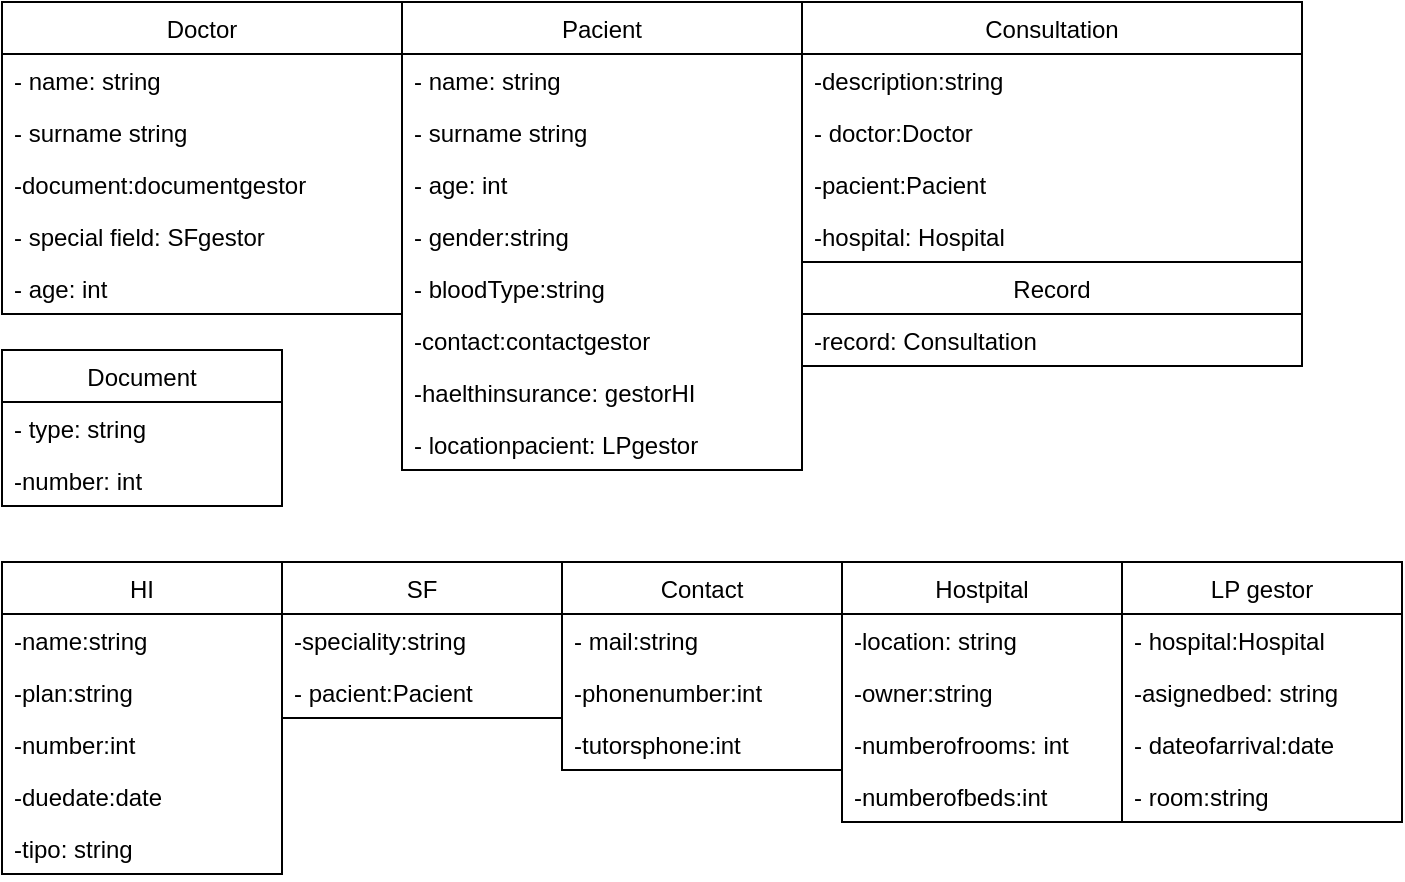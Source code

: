 <mxfile version="13.9.9" type="device"><diagram id="skzHu8GDg_mI3iwKxXjR" name="Página-1"><mxGraphModel dx="862" dy="550" grid="1" gridSize="10" guides="1" tooltips="1" connect="1" arrows="1" fold="1" page="1" pageScale="1" pageWidth="827" pageHeight="1169" math="0" shadow="0"><root><mxCell id="0"/><mxCell id="1" parent="0"/><mxCell id="DfepJ4PBmL6Z9zcMU9-P-34" value="Pacient" style="swimlane;fontStyle=0;childLayout=stackLayout;horizontal=1;startSize=26;fillColor=none;horizontalStack=0;resizeParent=1;resizeParentMax=0;resizeLast=0;collapsible=1;marginBottom=0;" vertex="1" parent="1"><mxGeometry x="270" y="156" width="200" height="234" as="geometry"/></mxCell><mxCell id="DfepJ4PBmL6Z9zcMU9-P-35" value="- name: string" style="text;strokeColor=none;fillColor=none;align=left;verticalAlign=top;spacingLeft=4;spacingRight=4;overflow=hidden;rotatable=0;points=[[0,0.5],[1,0.5]];portConstraint=eastwest;" vertex="1" parent="DfepJ4PBmL6Z9zcMU9-P-34"><mxGeometry y="26" width="200" height="26" as="geometry"/></mxCell><mxCell id="DfepJ4PBmL6Z9zcMU9-P-36" value="- surname string" style="text;strokeColor=none;fillColor=none;align=left;verticalAlign=top;spacingLeft=4;spacingRight=4;overflow=hidden;rotatable=0;points=[[0,0.5],[1,0.5]];portConstraint=eastwest;" vertex="1" parent="DfepJ4PBmL6Z9zcMU9-P-34"><mxGeometry y="52" width="200" height="26" as="geometry"/></mxCell><mxCell id="DfepJ4PBmL6Z9zcMU9-P-37" value="- age: int" style="text;strokeColor=none;fillColor=none;align=left;verticalAlign=top;spacingLeft=4;spacingRight=4;overflow=hidden;rotatable=0;points=[[0,0.5],[1,0.5]];portConstraint=eastwest;" vertex="1" parent="DfepJ4PBmL6Z9zcMU9-P-34"><mxGeometry y="78" width="200" height="26" as="geometry"/></mxCell><mxCell id="DfepJ4PBmL6Z9zcMU9-P-40" value="- gender:string" style="text;strokeColor=none;fillColor=none;align=left;verticalAlign=top;spacingLeft=4;spacingRight=4;overflow=hidden;rotatable=0;points=[[0,0.5],[1,0.5]];portConstraint=eastwest;" vertex="1" parent="DfepJ4PBmL6Z9zcMU9-P-34"><mxGeometry y="104" width="200" height="26" as="geometry"/></mxCell><mxCell id="DfepJ4PBmL6Z9zcMU9-P-39" value="- bloodType:string " style="text;strokeColor=none;fillColor=none;align=left;verticalAlign=top;spacingLeft=4;spacingRight=4;overflow=hidden;rotatable=0;points=[[0,0.5],[1,0.5]];portConstraint=eastwest;" vertex="1" parent="DfepJ4PBmL6Z9zcMU9-P-34"><mxGeometry y="130" width="200" height="26" as="geometry"/></mxCell><mxCell id="DfepJ4PBmL6Z9zcMU9-P-41" value="-contact:contactgestor" style="text;strokeColor=none;fillColor=none;align=left;verticalAlign=top;spacingLeft=4;spacingRight=4;overflow=hidden;rotatable=0;points=[[0,0.5],[1,0.5]];portConstraint=eastwest;" vertex="1" parent="DfepJ4PBmL6Z9zcMU9-P-34"><mxGeometry y="156" width="200" height="26" as="geometry"/></mxCell><mxCell id="DfepJ4PBmL6Z9zcMU9-P-44" value="-haelthinsurance: gestorHI" style="text;strokeColor=none;fillColor=none;align=left;verticalAlign=top;spacingLeft=4;spacingRight=4;overflow=hidden;rotatable=0;points=[[0,0.5],[1,0.5]];portConstraint=eastwest;" vertex="1" parent="DfepJ4PBmL6Z9zcMU9-P-34"><mxGeometry y="182" width="200" height="26" as="geometry"/></mxCell><mxCell id="DfepJ4PBmL6Z9zcMU9-P-77" value="- locationpacient: LPgestor" style="text;strokeColor=none;fillColor=none;align=left;verticalAlign=top;spacingLeft=4;spacingRight=4;overflow=hidden;rotatable=0;points=[[0,0.5],[1,0.5]];portConstraint=eastwest;" vertex="1" parent="DfepJ4PBmL6Z9zcMU9-P-34"><mxGeometry y="208" width="200" height="26" as="geometry"/></mxCell><mxCell id="DfepJ4PBmL6Z9zcMU9-P-45" value="Doctor" style="swimlane;fontStyle=0;childLayout=stackLayout;horizontal=1;startSize=26;fillColor=none;horizontalStack=0;resizeParent=1;resizeParentMax=0;resizeLast=0;collapsible=1;marginBottom=0;" vertex="1" parent="1"><mxGeometry x="70" y="156" width="200" height="156" as="geometry"/></mxCell><mxCell id="DfepJ4PBmL6Z9zcMU9-P-49" value="- name: string" style="text;strokeColor=none;fillColor=none;align=left;verticalAlign=top;spacingLeft=4;spacingRight=4;overflow=hidden;rotatable=0;points=[[0,0.5],[1,0.5]];portConstraint=eastwest;" vertex="1" parent="DfepJ4PBmL6Z9zcMU9-P-45"><mxGeometry y="26" width="200" height="26" as="geometry"/></mxCell><mxCell id="DfepJ4PBmL6Z9zcMU9-P-50" value="- surname string" style="text;strokeColor=none;fillColor=none;align=left;verticalAlign=top;spacingLeft=4;spacingRight=4;overflow=hidden;rotatable=0;points=[[0,0.5],[1,0.5]];portConstraint=eastwest;" vertex="1" parent="DfepJ4PBmL6Z9zcMU9-P-45"><mxGeometry y="52" width="200" height="26" as="geometry"/></mxCell><mxCell id="DfepJ4PBmL6Z9zcMU9-P-38" value="-document:documentgestor&#10;" style="text;strokeColor=none;fillColor=none;align=left;verticalAlign=top;spacingLeft=4;spacingRight=4;overflow=hidden;rotatable=0;points=[[0,0.5],[1,0.5]];portConstraint=eastwest;" vertex="1" parent="DfepJ4PBmL6Z9zcMU9-P-45"><mxGeometry y="78" width="200" height="26" as="geometry"/></mxCell><mxCell id="DfepJ4PBmL6Z9zcMU9-P-72" value="- special field: SFgestor" style="text;strokeColor=none;fillColor=none;align=left;verticalAlign=top;spacingLeft=4;spacingRight=4;overflow=hidden;rotatable=0;points=[[0,0.5],[1,0.5]];portConstraint=eastwest;" vertex="1" parent="DfepJ4PBmL6Z9zcMU9-P-45"><mxGeometry y="104" width="200" height="26" as="geometry"/></mxCell><mxCell id="DfepJ4PBmL6Z9zcMU9-P-51" value="- age: int" style="text;strokeColor=none;fillColor=none;align=left;verticalAlign=top;spacingLeft=4;spacingRight=4;overflow=hidden;rotatable=0;points=[[0,0.5],[1,0.5]];portConstraint=eastwest;" vertex="1" parent="DfepJ4PBmL6Z9zcMU9-P-45"><mxGeometry y="130" width="200" height="26" as="geometry"/></mxCell><mxCell id="DfepJ4PBmL6Z9zcMU9-P-52" value="Record" style="swimlane;fontStyle=0;childLayout=stackLayout;horizontal=1;startSize=26;fillColor=none;horizontalStack=0;resizeParent=1;resizeParentMax=0;resizeLast=0;collapsible=1;marginBottom=0;" vertex="1" parent="1"><mxGeometry x="470" y="286" width="250" height="52" as="geometry"/></mxCell><mxCell id="DfepJ4PBmL6Z9zcMU9-P-43" value="-record: Consultation" style="text;strokeColor=none;fillColor=none;align=left;verticalAlign=top;spacingLeft=4;spacingRight=4;overflow=hidden;rotatable=0;points=[[0,0.5],[1,0.5]];portConstraint=eastwest;" vertex="1" parent="DfepJ4PBmL6Z9zcMU9-P-52"><mxGeometry y="26" width="250" height="26" as="geometry"/></mxCell><mxCell id="DfepJ4PBmL6Z9zcMU9-P-56" value="Consultation" style="swimlane;fontStyle=0;childLayout=stackLayout;horizontal=1;startSize=26;fillColor=none;horizontalStack=0;resizeParent=1;resizeParentMax=0;resizeLast=0;collapsible=1;marginBottom=0;" vertex="1" parent="1"><mxGeometry x="470" y="156" width="250" height="130" as="geometry"/></mxCell><mxCell id="DfepJ4PBmL6Z9zcMU9-P-42" value="-description:string" style="text;strokeColor=none;fillColor=none;align=left;verticalAlign=top;spacingLeft=4;spacingRight=4;overflow=hidden;rotatable=0;points=[[0,0.5],[1,0.5]];portConstraint=eastwest;" vertex="1" parent="DfepJ4PBmL6Z9zcMU9-P-56"><mxGeometry y="26" width="250" height="26" as="geometry"/></mxCell><mxCell id="DfepJ4PBmL6Z9zcMU9-P-95" value="- doctor:Doctor" style="text;strokeColor=none;fillColor=none;align=left;verticalAlign=top;spacingLeft=4;spacingRight=4;overflow=hidden;rotatable=0;points=[[0,0.5],[1,0.5]];portConstraint=eastwest;" vertex="1" parent="DfepJ4PBmL6Z9zcMU9-P-56"><mxGeometry y="52" width="250" height="26" as="geometry"/></mxCell><mxCell id="DfepJ4PBmL6Z9zcMU9-P-97" value="-pacient:Pacient&#10;" style="text;strokeColor=none;fillColor=none;align=left;verticalAlign=top;spacingLeft=4;spacingRight=4;overflow=hidden;rotatable=0;points=[[0,0.5],[1,0.5]];portConstraint=eastwest;" vertex="1" parent="DfepJ4PBmL6Z9zcMU9-P-56"><mxGeometry y="78" width="250" height="26" as="geometry"/></mxCell><mxCell id="DfepJ4PBmL6Z9zcMU9-P-96" value="-hospital: Hospital" style="text;strokeColor=none;fillColor=none;align=left;verticalAlign=top;spacingLeft=4;spacingRight=4;overflow=hidden;rotatable=0;points=[[0,0.5],[1,0.5]];portConstraint=eastwest;" vertex="1" parent="DfepJ4PBmL6Z9zcMU9-P-56"><mxGeometry y="104" width="250" height="26" as="geometry"/></mxCell><mxCell id="DfepJ4PBmL6Z9zcMU9-P-60" value="Contact" style="swimlane;fontStyle=0;childLayout=stackLayout;horizontal=1;startSize=26;fillColor=none;horizontalStack=0;resizeParent=1;resizeParentMax=0;resizeLast=0;collapsible=1;marginBottom=0;" vertex="1" parent="1"><mxGeometry x="350" y="436" width="140" height="104" as="geometry"/></mxCell><mxCell id="DfepJ4PBmL6Z9zcMU9-P-61" value="- mail:string" style="text;strokeColor=none;fillColor=none;align=left;verticalAlign=top;spacingLeft=4;spacingRight=4;overflow=hidden;rotatable=0;points=[[0,0.5],[1,0.5]];portConstraint=eastwest;" vertex="1" parent="DfepJ4PBmL6Z9zcMU9-P-60"><mxGeometry y="26" width="140" height="26" as="geometry"/></mxCell><mxCell id="DfepJ4PBmL6Z9zcMU9-P-62" value="-phonenumber:int" style="text;strokeColor=none;fillColor=none;align=left;verticalAlign=top;spacingLeft=4;spacingRight=4;overflow=hidden;rotatable=0;points=[[0,0.5],[1,0.5]];portConstraint=eastwest;" vertex="1" parent="DfepJ4PBmL6Z9zcMU9-P-60"><mxGeometry y="52" width="140" height="26" as="geometry"/></mxCell><mxCell id="DfepJ4PBmL6Z9zcMU9-P-63" value="-tutorsphone:int" style="text;strokeColor=none;fillColor=none;align=left;verticalAlign=top;spacingLeft=4;spacingRight=4;overflow=hidden;rotatable=0;points=[[0,0.5],[1,0.5]];portConstraint=eastwest;" vertex="1" parent="DfepJ4PBmL6Z9zcMU9-P-60"><mxGeometry y="78" width="140" height="26" as="geometry"/></mxCell><mxCell id="DfepJ4PBmL6Z9zcMU9-P-64" value="HI" style="swimlane;fontStyle=0;childLayout=stackLayout;horizontal=1;startSize=26;fillColor=none;horizontalStack=0;resizeParent=1;resizeParentMax=0;resizeLast=0;collapsible=1;marginBottom=0;" vertex="1" parent="1"><mxGeometry x="70" y="436" width="140" height="156" as="geometry"/></mxCell><mxCell id="DfepJ4PBmL6Z9zcMU9-P-65" value="-name:string" style="text;strokeColor=none;fillColor=none;align=left;verticalAlign=top;spacingLeft=4;spacingRight=4;overflow=hidden;rotatable=0;points=[[0,0.5],[1,0.5]];portConstraint=eastwest;" vertex="1" parent="DfepJ4PBmL6Z9zcMU9-P-64"><mxGeometry y="26" width="140" height="26" as="geometry"/></mxCell><mxCell id="DfepJ4PBmL6Z9zcMU9-P-66" value="-plan:string" style="text;strokeColor=none;fillColor=none;align=left;verticalAlign=top;spacingLeft=4;spacingRight=4;overflow=hidden;rotatable=0;points=[[0,0.5],[1,0.5]];portConstraint=eastwest;" vertex="1" parent="DfepJ4PBmL6Z9zcMU9-P-64"><mxGeometry y="52" width="140" height="26" as="geometry"/></mxCell><mxCell id="DfepJ4PBmL6Z9zcMU9-P-67" value="-number:int" style="text;strokeColor=none;fillColor=none;align=left;verticalAlign=top;spacingLeft=4;spacingRight=4;overflow=hidden;rotatable=0;points=[[0,0.5],[1,0.5]];portConstraint=eastwest;" vertex="1" parent="DfepJ4PBmL6Z9zcMU9-P-64"><mxGeometry y="78" width="140" height="26" as="geometry"/></mxCell><mxCell id="DfepJ4PBmL6Z9zcMU9-P-89" value="-duedate:date" style="text;strokeColor=none;fillColor=none;align=left;verticalAlign=top;spacingLeft=4;spacingRight=4;overflow=hidden;rotatable=0;points=[[0,0.5],[1,0.5]];portConstraint=eastwest;" vertex="1" parent="DfepJ4PBmL6Z9zcMU9-P-64"><mxGeometry y="104" width="140" height="26" as="geometry"/></mxCell><mxCell id="DfepJ4PBmL6Z9zcMU9-P-90" value="-tipo: string" style="text;strokeColor=none;fillColor=none;align=left;verticalAlign=top;spacingLeft=4;spacingRight=4;overflow=hidden;rotatable=0;points=[[0,0.5],[1,0.5]];portConstraint=eastwest;" vertex="1" parent="DfepJ4PBmL6Z9zcMU9-P-64"><mxGeometry y="130" width="140" height="26" as="geometry"/></mxCell><mxCell id="DfepJ4PBmL6Z9zcMU9-P-73" value="SF" style="swimlane;fontStyle=0;childLayout=stackLayout;horizontal=1;startSize=26;fillColor=none;horizontalStack=0;resizeParent=1;resizeParentMax=0;resizeLast=0;collapsible=1;marginBottom=0;" vertex="1" parent="1"><mxGeometry x="210" y="436" width="140" height="78" as="geometry"/></mxCell><mxCell id="DfepJ4PBmL6Z9zcMU9-P-74" value="-speciality:string" style="text;strokeColor=none;fillColor=none;align=left;verticalAlign=top;spacingLeft=4;spacingRight=4;overflow=hidden;rotatable=0;points=[[0,0.5],[1,0.5]];portConstraint=eastwest;" vertex="1" parent="DfepJ4PBmL6Z9zcMU9-P-73"><mxGeometry y="26" width="140" height="26" as="geometry"/></mxCell><mxCell id="DfepJ4PBmL6Z9zcMU9-P-75" value="- pacient:Pacient" style="text;strokeColor=none;fillColor=none;align=left;verticalAlign=top;spacingLeft=4;spacingRight=4;overflow=hidden;rotatable=0;points=[[0,0.5],[1,0.5]];portConstraint=eastwest;" vertex="1" parent="DfepJ4PBmL6Z9zcMU9-P-73"><mxGeometry y="52" width="140" height="26" as="geometry"/></mxCell><mxCell id="DfepJ4PBmL6Z9zcMU9-P-78" value="Hostpital" style="swimlane;fontStyle=0;childLayout=stackLayout;horizontal=1;startSize=26;fillColor=none;horizontalStack=0;resizeParent=1;resizeParentMax=0;resizeLast=0;collapsible=1;marginBottom=0;" vertex="1" parent="1"><mxGeometry x="490" y="436" width="140" height="130" as="geometry"/></mxCell><mxCell id="DfepJ4PBmL6Z9zcMU9-P-79" value="-location: string" style="text;strokeColor=none;fillColor=none;align=left;verticalAlign=top;spacingLeft=4;spacingRight=4;overflow=hidden;rotatable=0;points=[[0,0.5],[1,0.5]];portConstraint=eastwest;" vertex="1" parent="DfepJ4PBmL6Z9zcMU9-P-78"><mxGeometry y="26" width="140" height="26" as="geometry"/></mxCell><mxCell id="DfepJ4PBmL6Z9zcMU9-P-80" value="-owner:string " style="text;strokeColor=none;fillColor=none;align=left;verticalAlign=top;spacingLeft=4;spacingRight=4;overflow=hidden;rotatable=0;points=[[0,0.5],[1,0.5]];portConstraint=eastwest;" vertex="1" parent="DfepJ4PBmL6Z9zcMU9-P-78"><mxGeometry y="52" width="140" height="26" as="geometry"/></mxCell><mxCell id="DfepJ4PBmL6Z9zcMU9-P-82" value="-numberofrooms: int" style="text;strokeColor=none;fillColor=none;align=left;verticalAlign=top;spacingLeft=4;spacingRight=4;overflow=hidden;rotatable=0;points=[[0,0.5],[1,0.5]];portConstraint=eastwest;" vertex="1" parent="DfepJ4PBmL6Z9zcMU9-P-78"><mxGeometry y="78" width="140" height="26" as="geometry"/></mxCell><mxCell id="DfepJ4PBmL6Z9zcMU9-P-81" value="-numberofbeds:int" style="text;strokeColor=none;fillColor=none;align=left;verticalAlign=top;spacingLeft=4;spacingRight=4;overflow=hidden;rotatable=0;points=[[0,0.5],[1,0.5]];portConstraint=eastwest;" vertex="1" parent="DfepJ4PBmL6Z9zcMU9-P-78"><mxGeometry y="104" width="140" height="26" as="geometry"/></mxCell><mxCell id="DfepJ4PBmL6Z9zcMU9-P-84" value="LP gestor" style="swimlane;fontStyle=0;childLayout=stackLayout;horizontal=1;startSize=26;fillColor=none;horizontalStack=0;resizeParent=1;resizeParentMax=0;resizeLast=0;collapsible=1;marginBottom=0;" vertex="1" parent="1"><mxGeometry x="630" y="436" width="140" height="130" as="geometry"/></mxCell><mxCell id="DfepJ4PBmL6Z9zcMU9-P-85" value="- hospital:Hospital" style="text;strokeColor=none;fillColor=none;align=left;verticalAlign=top;spacingLeft=4;spacingRight=4;overflow=hidden;rotatable=0;points=[[0,0.5],[1,0.5]];portConstraint=eastwest;" vertex="1" parent="DfepJ4PBmL6Z9zcMU9-P-84"><mxGeometry y="26" width="140" height="26" as="geometry"/></mxCell><mxCell id="DfepJ4PBmL6Z9zcMU9-P-86" value="-asignedbed: string" style="text;strokeColor=none;fillColor=none;align=left;verticalAlign=top;spacingLeft=4;spacingRight=4;overflow=hidden;rotatable=0;points=[[0,0.5],[1,0.5]];portConstraint=eastwest;" vertex="1" parent="DfepJ4PBmL6Z9zcMU9-P-84"><mxGeometry y="52" width="140" height="26" as="geometry"/></mxCell><mxCell id="DfepJ4PBmL6Z9zcMU9-P-88" value="- dateofarrival:date" style="text;strokeColor=none;fillColor=none;align=left;verticalAlign=top;spacingLeft=4;spacingRight=4;overflow=hidden;rotatable=0;points=[[0,0.5],[1,0.5]];portConstraint=eastwest;" vertex="1" parent="DfepJ4PBmL6Z9zcMU9-P-84"><mxGeometry y="78" width="140" height="26" as="geometry"/></mxCell><mxCell id="DfepJ4PBmL6Z9zcMU9-P-87" value="- room:string" style="text;strokeColor=none;fillColor=none;align=left;verticalAlign=top;spacingLeft=4;spacingRight=4;overflow=hidden;rotatable=0;points=[[0,0.5],[1,0.5]];portConstraint=eastwest;" vertex="1" parent="DfepJ4PBmL6Z9zcMU9-P-84"><mxGeometry y="104" width="140" height="26" as="geometry"/></mxCell><mxCell id="DfepJ4PBmL6Z9zcMU9-P-91" value="Document" style="swimlane;fontStyle=0;childLayout=stackLayout;horizontal=1;startSize=26;fillColor=none;horizontalStack=0;resizeParent=1;resizeParentMax=0;resizeLast=0;collapsible=1;marginBottom=0;" vertex="1" parent="1"><mxGeometry x="70" y="330" width="140" height="78" as="geometry"/></mxCell><mxCell id="DfepJ4PBmL6Z9zcMU9-P-92" value="- type: string" style="text;strokeColor=none;fillColor=none;align=left;verticalAlign=top;spacingLeft=4;spacingRight=4;overflow=hidden;rotatable=0;points=[[0,0.5],[1,0.5]];portConstraint=eastwest;" vertex="1" parent="DfepJ4PBmL6Z9zcMU9-P-91"><mxGeometry y="26" width="140" height="26" as="geometry"/></mxCell><mxCell id="DfepJ4PBmL6Z9zcMU9-P-93" value="-number: int" style="text;strokeColor=none;fillColor=none;align=left;verticalAlign=top;spacingLeft=4;spacingRight=4;overflow=hidden;rotatable=0;points=[[0,0.5],[1,0.5]];portConstraint=eastwest;" vertex="1" parent="DfepJ4PBmL6Z9zcMU9-P-91"><mxGeometry y="52" width="140" height="26" as="geometry"/></mxCell></root></mxGraphModel></diagram></mxfile>